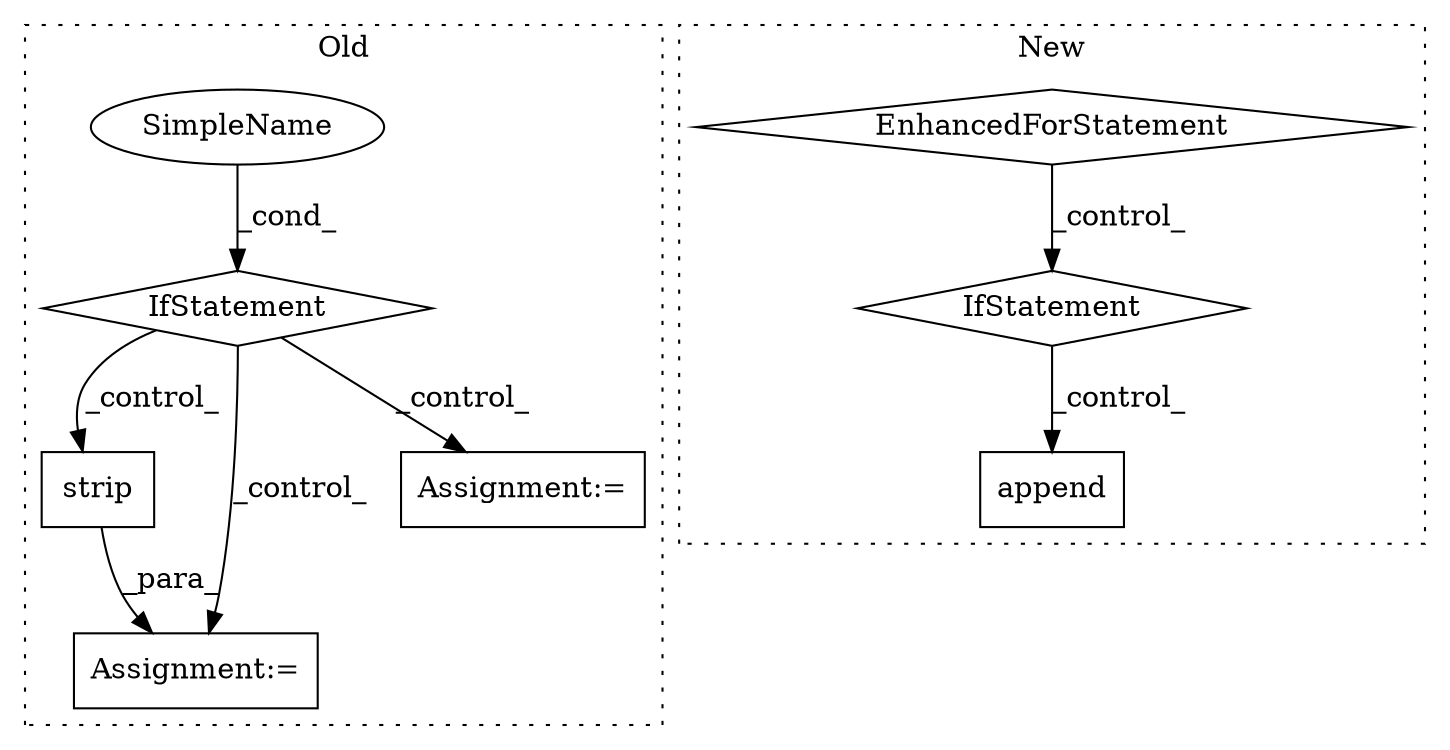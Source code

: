 digraph G {
subgraph cluster0 {
1 [label="strip" a="32" s="2881" l="7" shape="box"];
3 [label="Assignment:=" a="7" s="2955" l="24" shape="box"];
5 [label="IfStatement" a="25" s="2837,2853" l="4,2" shape="diamond"];
6 [label="SimpleName" a="42" s="" l="" shape="ellipse"];
8 [label="Assignment:=" a="7" s="3345" l="1" shape="box"];
label = "Old";
style="dotted";
}
subgraph cluster1 {
2 [label="append" a="32" s="2799,3134" l="45,-24" shape="box"];
4 [label="IfStatement" a="25" s="2758,2777" l="4,2" shape="diamond"];
7 [label="EnhancedForStatement" a="70" s="2647,2744" l="61,2" shape="diamond"];
label = "New";
style="dotted";
}
1 -> 3 [label="_para_"];
4 -> 2 [label="_control_"];
5 -> 8 [label="_control_"];
5 -> 1 [label="_control_"];
5 -> 3 [label="_control_"];
6 -> 5 [label="_cond_"];
7 -> 4 [label="_control_"];
}